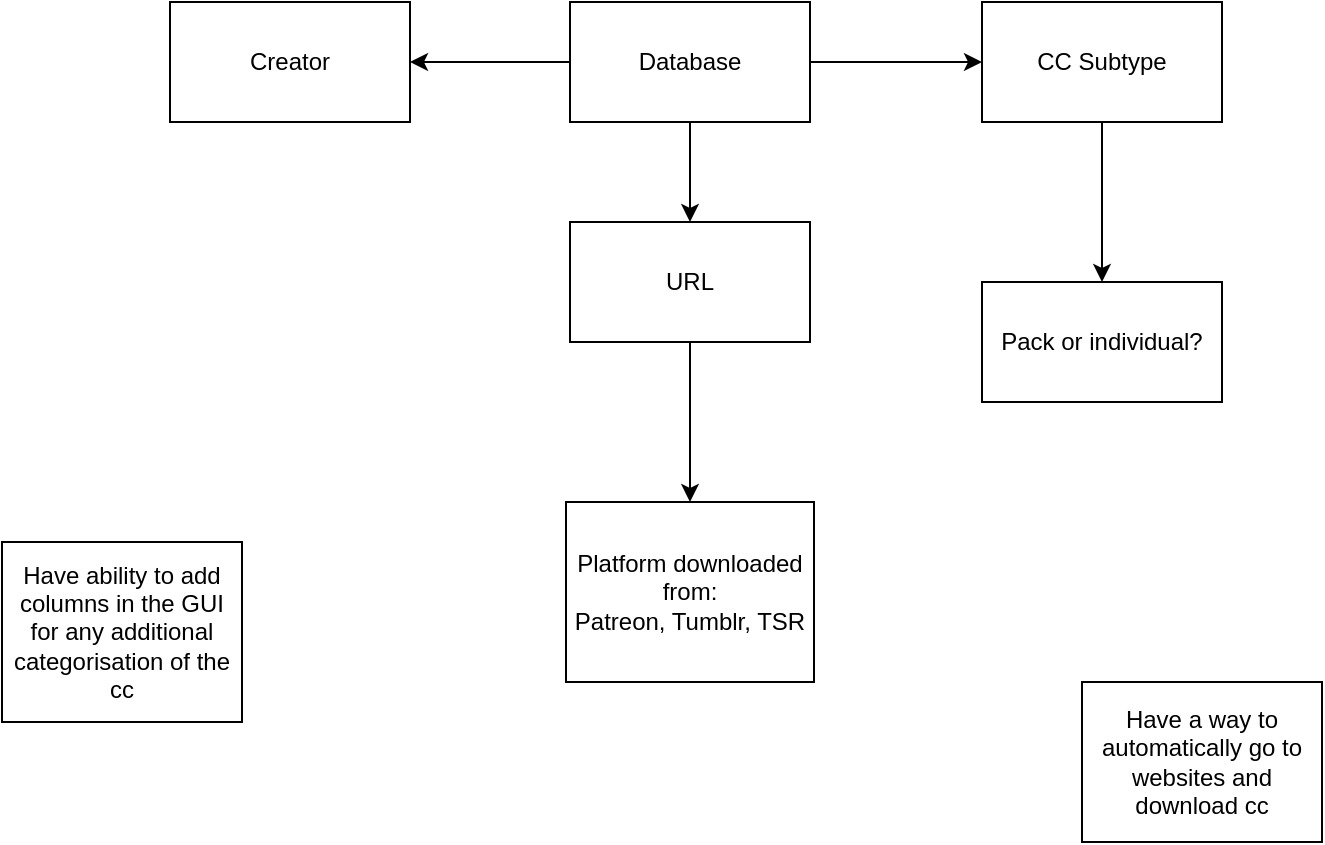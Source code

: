 <mxfile version="20.6.0" type="github">
  <diagram id="NTHtF00grgPFGmCiuScS" name="Page-1">
    <mxGraphModel dx="1422" dy="729" grid="1" gridSize="10" guides="1" tooltips="1" connect="1" arrows="1" fold="1" page="1" pageScale="1" pageWidth="827" pageHeight="1169" math="0" shadow="0">
      <root>
        <mxCell id="0" />
        <mxCell id="1" parent="0" />
        <mxCell id="5w_adqbCkDXn6EWKoe1--3" value="" style="edgeStyle=orthogonalEdgeStyle;rounded=0;orthogonalLoop=1;jettySize=auto;html=1;" edge="1" parent="1" source="5w_adqbCkDXn6EWKoe1--1" target="5w_adqbCkDXn6EWKoe1--2">
          <mxGeometry relative="1" as="geometry" />
        </mxCell>
        <mxCell id="5w_adqbCkDXn6EWKoe1--5" value="" style="edgeStyle=orthogonalEdgeStyle;rounded=0;orthogonalLoop=1;jettySize=auto;html=1;" edge="1" parent="1" source="5w_adqbCkDXn6EWKoe1--1" target="5w_adqbCkDXn6EWKoe1--4">
          <mxGeometry relative="1" as="geometry" />
        </mxCell>
        <mxCell id="5w_adqbCkDXn6EWKoe1--7" value="" style="edgeStyle=orthogonalEdgeStyle;rounded=0;orthogonalLoop=1;jettySize=auto;html=1;" edge="1" parent="1" source="5w_adqbCkDXn6EWKoe1--1" target="5w_adqbCkDXn6EWKoe1--6">
          <mxGeometry relative="1" as="geometry" />
        </mxCell>
        <mxCell id="5w_adqbCkDXn6EWKoe1--1" value="Database" style="rounded=0;whiteSpace=wrap;html=1;" vertex="1" parent="1">
          <mxGeometry x="354" y="70" width="120" height="60" as="geometry" />
        </mxCell>
        <mxCell id="5w_adqbCkDXn6EWKoe1--2" value="&lt;div&gt;Creator&lt;/div&gt;" style="whiteSpace=wrap;html=1;rounded=0;" vertex="1" parent="1">
          <mxGeometry x="154" y="70" width="120" height="60" as="geometry" />
        </mxCell>
        <mxCell id="5w_adqbCkDXn6EWKoe1--13" value="" style="edgeStyle=orthogonalEdgeStyle;rounded=0;orthogonalLoop=1;jettySize=auto;html=1;" edge="1" parent="1" source="5w_adqbCkDXn6EWKoe1--4" target="5w_adqbCkDXn6EWKoe1--12">
          <mxGeometry relative="1" as="geometry" />
        </mxCell>
        <mxCell id="5w_adqbCkDXn6EWKoe1--4" value="&lt;div&gt;URL&lt;/div&gt;" style="rounded=0;whiteSpace=wrap;html=1;" vertex="1" parent="1">
          <mxGeometry x="354" y="180" width="120" height="60" as="geometry" />
        </mxCell>
        <mxCell id="5w_adqbCkDXn6EWKoe1--9" value="" style="edgeStyle=orthogonalEdgeStyle;rounded=0;orthogonalLoop=1;jettySize=auto;html=1;" edge="1" parent="1" source="5w_adqbCkDXn6EWKoe1--6" target="5w_adqbCkDXn6EWKoe1--8">
          <mxGeometry relative="1" as="geometry" />
        </mxCell>
        <mxCell id="5w_adqbCkDXn6EWKoe1--6" value="&lt;div&gt;CC Subtype&lt;/div&gt;" style="rounded=0;whiteSpace=wrap;html=1;" vertex="1" parent="1">
          <mxGeometry x="560" y="70" width="120" height="60" as="geometry" />
        </mxCell>
        <mxCell id="5w_adqbCkDXn6EWKoe1--8" value="Pack or individual?" style="whiteSpace=wrap;html=1;rounded=0;" vertex="1" parent="1">
          <mxGeometry x="560" y="210" width="120" height="60" as="geometry" />
        </mxCell>
        <mxCell id="5w_adqbCkDXn6EWKoe1--10" value="Have ability to add columns in the GUI for any additional categorisation of the cc" style="rounded=0;whiteSpace=wrap;html=1;" vertex="1" parent="1">
          <mxGeometry x="70" y="340" width="120" height="90" as="geometry" />
        </mxCell>
        <mxCell id="5w_adqbCkDXn6EWKoe1--11" value="Have a way to automatically go to websites and download cc" style="rounded=0;whiteSpace=wrap;html=1;" vertex="1" parent="1">
          <mxGeometry x="610" y="410" width="120" height="80" as="geometry" />
        </mxCell>
        <mxCell id="5w_adqbCkDXn6EWKoe1--12" value="&lt;div&gt;Platform downloaded from:&lt;/div&gt;&lt;div&gt;Patreon, Tumblr, TSR&lt;br&gt;&lt;/div&gt;" style="whiteSpace=wrap;html=1;rounded=0;" vertex="1" parent="1">
          <mxGeometry x="352" y="320" width="124" height="90" as="geometry" />
        </mxCell>
      </root>
    </mxGraphModel>
  </diagram>
</mxfile>
